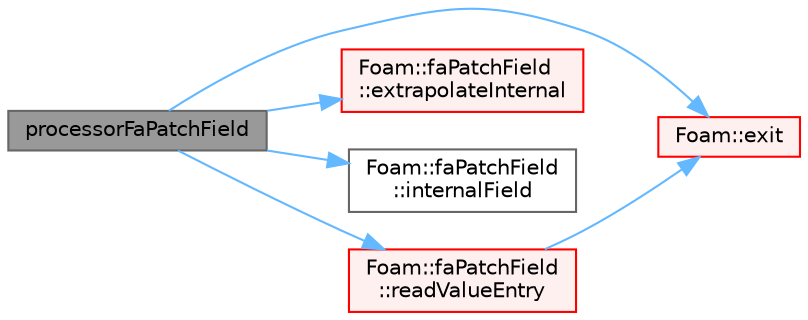 digraph "processorFaPatchField"
{
 // LATEX_PDF_SIZE
  bgcolor="transparent";
  edge [fontname=Helvetica,fontsize=10,labelfontname=Helvetica,labelfontsize=10];
  node [fontname=Helvetica,fontsize=10,shape=box,height=0.2,width=0.4];
  rankdir="LR";
  Node1 [id="Node000001",label="processorFaPatchField",height=0.2,width=0.4,color="gray40", fillcolor="grey60", style="filled", fontcolor="black",tooltip=" "];
  Node1 -> Node2 [id="edge1_Node000001_Node000002",color="steelblue1",style="solid",tooltip=" "];
  Node2 [id="Node000002",label="Foam::exit",height=0.2,width=0.4,color="red", fillcolor="#FFF0F0", style="filled",URL="$namespaceFoam.html#ae0529b088aefc9f83b89dce5c31fda64",tooltip=" "];
  Node1 -> Node4 [id="edge2_Node000001_Node000004",color="steelblue1",style="solid",tooltip=" "];
  Node4 [id="Node000004",label="Foam::faPatchField\l::extrapolateInternal",height=0.2,width=0.4,color="red", fillcolor="#FFF0F0", style="filled",URL="$classFoam_1_1faPatchField.html#ad941697e32aa2ca9e41107ff773d5d60",tooltip=" "];
  Node1 -> Node6 [id="edge3_Node000001_Node000006",color="steelblue1",style="solid",tooltip=" "];
  Node6 [id="Node000006",label="Foam::faPatchField\l::internalField",height=0.2,width=0.4,color="grey40", fillcolor="white", style="filled",URL="$classFoam_1_1faPatchField.html#a81ec13ff2407ee9139626b4af62970b1",tooltip=" "];
  Node1 -> Node7 [id="edge4_Node000001_Node000007",color="steelblue1",style="solid",tooltip=" "];
  Node7 [id="Node000007",label="Foam::faPatchField\l::readValueEntry",height=0.2,width=0.4,color="red", fillcolor="#FFF0F0", style="filled",URL="$classFoam_1_1faPatchField.html#acc37ee6906b724e1f390ed08e55df367",tooltip=" "];
  Node7 -> Node2 [id="edge5_Node000007_Node000002",color="steelblue1",style="solid",tooltip=" "];
}
